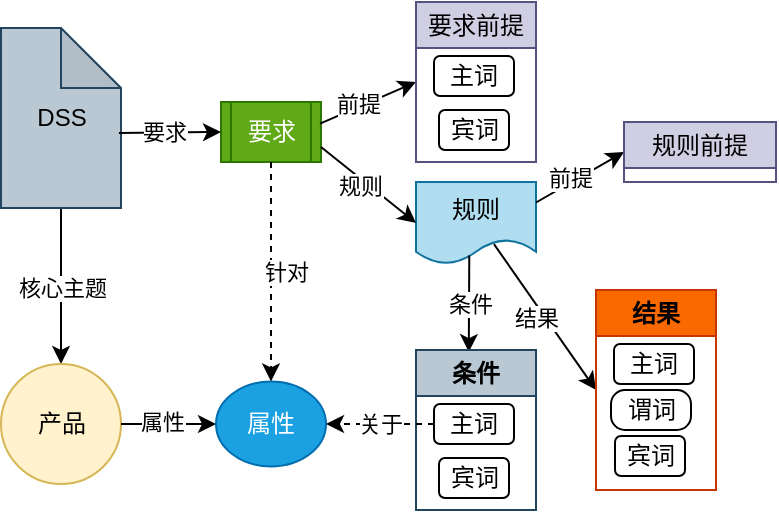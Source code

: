 <mxfile version="22.1.7" type="github">
  <diagram name="第 1 页" id="mmYeaYz6IpLw3gN7_6xA">
    <mxGraphModel dx="607" dy="314" grid="1" gridSize="10" guides="1" tooltips="1" connect="1" arrows="1" fold="1" page="1" pageScale="1" pageWidth="827" pageHeight="1169" math="0" shadow="0">
      <root>
        <mxCell id="0" />
        <mxCell id="1" parent="0" />
        <mxCell id="FaK1V-1xx2kYKJdkDcPP-4" style="rounded=0;orthogonalLoop=1;jettySize=auto;html=1;" edge="1" parent="1" source="FaK1V-1xx2kYKJdkDcPP-6" target="FaK1V-1xx2kYKJdkDcPP-2">
          <mxGeometry relative="1" as="geometry">
            <mxPoint x="130" y="135" as="sourcePoint" />
          </mxGeometry>
        </mxCell>
        <mxCell id="FaK1V-1xx2kYKJdkDcPP-5" value="核心主题" style="edgeLabel;html=1;align=center;verticalAlign=middle;resizable=0;points=[];" vertex="1" connectable="0" parent="FaK1V-1xx2kYKJdkDcPP-4">
          <mxGeometry x="0.015" relative="1" as="geometry">
            <mxPoint as="offset" />
          </mxGeometry>
        </mxCell>
        <object label="产品" 部件类型="整机(/部件/组件/零件/原材料)" 父级ID="None" 关重属性="关键件(/重要件/普通件)" 其他组成="子件(/功能/结构/接口/部位)" 产品名称="电吹风(家用型)" id="FaK1V-1xx2kYKJdkDcPP-2">
          <mxCell style="ellipse;whiteSpace=wrap;html=1;aspect=fixed;fillColor=#fff2cc;strokeColor=#d6b656;" vertex="1" parent="1">
            <mxGeometry x="72.5" y="241" width="60" height="60" as="geometry" />
          </mxCell>
        </object>
        <object label="DSS" 标准编号="DSS_PDT_001" 标准名称="电吹风(产品规范)" 发布机构="DSSU.org" 发布日期="2023-12-01" 版_本_号="Ver 1.1" id="FaK1V-1xx2kYKJdkDcPP-6">
          <mxCell style="shape=note;whiteSpace=wrap;html=1;backgroundOutline=1;darkOpacity=0.05;fillColor=#bac8d3;strokeColor=#23445d;" vertex="1" parent="1">
            <mxGeometry x="72.5" y="73" width="60" height="90" as="geometry" />
          </mxCell>
        </object>
        <mxCell id="FaK1V-1xx2kYKJdkDcPP-14" style="rounded=0;orthogonalLoop=1;jettySize=auto;html=1;exitX=1;exitY=0.5;exitDx=0;exitDy=0;entryX=0;entryY=0.5;entryDx=0;entryDy=0;" edge="1" parent="1" source="FaK1V-1xx2kYKJdkDcPP-2" target="FaK1V-1xx2kYKJdkDcPP-13">
          <mxGeometry relative="1" as="geometry">
            <mxPoint x="-77.4" y="375" as="targetPoint" />
          </mxGeometry>
        </mxCell>
        <mxCell id="FaK1V-1xx2kYKJdkDcPP-24" value="属性" style="edgeLabel;html=1;align=center;verticalAlign=middle;resizable=0;points=[];" vertex="1" connectable="0" parent="FaK1V-1xx2kYKJdkDcPP-14">
          <mxGeometry x="0.004" y="1" relative="1" as="geometry">
            <mxPoint x="-4" as="offset" />
          </mxGeometry>
        </mxCell>
        <object label="属性" 属性名称="手柄工作温度" 计量单位="℃" 试验方法="GB xxxx-xxxx" 属性类型="定量属性" 试验设备="红外温度传感器" id="FaK1V-1xx2kYKJdkDcPP-13">
          <mxCell style="ellipse;whiteSpace=wrap;html=1;fillColor=#1ba1e2;fontColor=#ffffff;strokeColor=#006EAF;" vertex="1" parent="1">
            <mxGeometry x="180" y="249.75" width="55" height="42.5" as="geometry" />
          </mxCell>
        </object>
        <object label="要求" 要求名称="手柄工作温度" 要求类型="强制要求(或推荐要求)" id="FaK1V-1xx2kYKJdkDcPP-16">
          <mxCell style="shape=process;whiteSpace=wrap;html=1;backgroundOutline=1;fillColor=#60a917;fontColor=#ffffff;strokeColor=#2D7600;" vertex="1" parent="1">
            <mxGeometry x="182.5" y="110" width="50" height="30" as="geometry" />
          </mxCell>
        </object>
        <mxCell id="FaK1V-1xx2kYKJdkDcPP-17" style="rounded=0;orthogonalLoop=1;jettySize=auto;html=1;entryX=0;entryY=0.5;entryDx=0;entryDy=0;exitX=0.983;exitY=0.583;exitDx=0;exitDy=0;exitPerimeter=0;" edge="1" parent="1" source="FaK1V-1xx2kYKJdkDcPP-6" target="FaK1V-1xx2kYKJdkDcPP-16">
          <mxGeometry relative="1" as="geometry">
            <mxPoint x="140" y="145" as="sourcePoint" />
            <mxPoint x="250" y="145" as="targetPoint" />
          </mxGeometry>
        </mxCell>
        <mxCell id="FaK1V-1xx2kYKJdkDcPP-18" value="要求" style="edgeLabel;html=1;align=center;verticalAlign=middle;resizable=0;points=[];" vertex="1" connectable="0" parent="FaK1V-1xx2kYKJdkDcPP-17">
          <mxGeometry x="0.015" relative="1" as="geometry">
            <mxPoint x="-4" as="offset" />
          </mxGeometry>
        </mxCell>
        <mxCell id="FaK1V-1xx2kYKJdkDcPP-25" style="rounded=0;orthogonalLoop=1;jettySize=auto;html=1;exitX=0.99;exitY=0.36;exitDx=0;exitDy=0;entryX=0;entryY=0.5;entryDx=0;entryDy=0;exitPerimeter=0;" edge="1" parent="1" source="FaK1V-1xx2kYKJdkDcPP-16" target="FaK1V-1xx2kYKJdkDcPP-87">
          <mxGeometry relative="1" as="geometry">
            <mxPoint x="260" y="80" as="targetPoint" />
            <mxPoint x="220" y="130" as="sourcePoint" />
          </mxGeometry>
        </mxCell>
        <mxCell id="FaK1V-1xx2kYKJdkDcPP-26" value="前提" style="edgeLabel;html=1;align=center;verticalAlign=middle;resizable=0;points=[];" vertex="1" connectable="0" parent="FaK1V-1xx2kYKJdkDcPP-25">
          <mxGeometry x="0.004" y="1" relative="1" as="geometry">
            <mxPoint x="-5" y="1" as="offset" />
          </mxGeometry>
        </mxCell>
        <object label="规则" 规则名称="手柄工作温度验证规则" 规则类型="要求验证" id="FaK1V-1xx2kYKJdkDcPP-32">
          <mxCell style="shape=document;whiteSpace=wrap;html=1;boundedLbl=1;fillColor=#b1ddf0;strokeColor=#10739e;" vertex="1" parent="1">
            <mxGeometry x="280" y="150" width="60" height="41" as="geometry" />
          </mxCell>
        </object>
        <mxCell id="FaK1V-1xx2kYKJdkDcPP-33" style="rounded=0;orthogonalLoop=1;jettySize=auto;html=1;exitX=1;exitY=0.75;exitDx=0;exitDy=0;entryX=0;entryY=0.5;entryDx=0;entryDy=0;" edge="1" parent="1" source="FaK1V-1xx2kYKJdkDcPP-16" target="FaK1V-1xx2kYKJdkDcPP-32">
          <mxGeometry relative="1" as="geometry">
            <mxPoint x="81.79" y="178.4" as="sourcePoint" />
            <mxPoint x="81.79" y="258.4" as="targetPoint" />
          </mxGeometry>
        </mxCell>
        <mxCell id="FaK1V-1xx2kYKJdkDcPP-34" value="规则" style="edgeLabel;html=1;align=center;verticalAlign=middle;resizable=0;points=[];" vertex="1" connectable="0" parent="FaK1V-1xx2kYKJdkDcPP-33">
          <mxGeometry x="0.015" relative="1" as="geometry">
            <mxPoint x="-5" as="offset" />
          </mxGeometry>
        </mxCell>
        <mxCell id="FaK1V-1xx2kYKJdkDcPP-36" style="rounded=0;orthogonalLoop=1;jettySize=auto;html=1;exitX=0.444;exitY=0.895;exitDx=0;exitDy=0;exitPerimeter=0;entryX=0.44;entryY=0.013;entryDx=0;entryDy=0;entryPerimeter=0;" edge="1" parent="1" source="FaK1V-1xx2kYKJdkDcPP-32" target="FaK1V-1xx2kYKJdkDcPP-71">
          <mxGeometry relative="1" as="geometry">
            <mxPoint x="240" y="271" as="sourcePoint" />
            <mxPoint x="306" y="230" as="targetPoint" />
          </mxGeometry>
        </mxCell>
        <mxCell id="FaK1V-1xx2kYKJdkDcPP-37" value="条件" style="edgeLabel;html=1;align=center;verticalAlign=middle;resizable=0;points=[];" vertex="1" connectable="0" parent="FaK1V-1xx2kYKJdkDcPP-36">
          <mxGeometry x="0.015" relative="1" as="geometry">
            <mxPoint as="offset" />
          </mxGeometry>
        </mxCell>
        <mxCell id="FaK1V-1xx2kYKJdkDcPP-40" style="rounded=0;orthogonalLoop=1;jettySize=auto;html=1;exitX=0.65;exitY=0.758;exitDx=0;exitDy=0;exitPerimeter=0;entryX=0;entryY=0.5;entryDx=0;entryDy=0;" edge="1" parent="1" source="FaK1V-1xx2kYKJdkDcPP-32" target="FaK1V-1xx2kYKJdkDcPP-56">
          <mxGeometry relative="1" as="geometry">
            <mxPoint x="200" y="311" as="sourcePoint" />
            <mxPoint x="400" y="260" as="targetPoint" />
          </mxGeometry>
        </mxCell>
        <mxCell id="FaK1V-1xx2kYKJdkDcPP-41" value="结果" style="edgeLabel;html=1;align=center;verticalAlign=middle;resizable=0;points=[];" vertex="1" connectable="0" parent="FaK1V-1xx2kYKJdkDcPP-40">
          <mxGeometry x="0.015" relative="1" as="geometry">
            <mxPoint x="-5" as="offset" />
          </mxGeometry>
        </mxCell>
        <mxCell id="FaK1V-1xx2kYKJdkDcPP-52" style="rounded=0;orthogonalLoop=1;jettySize=auto;html=1;exitX=1;exitY=0.25;exitDx=0;exitDy=0;entryX=0;entryY=0.5;entryDx=0;entryDy=0;" edge="1" parent="1" source="FaK1V-1xx2kYKJdkDcPP-32" target="FaK1V-1xx2kYKJdkDcPP-84">
          <mxGeometry relative="1" as="geometry">
            <mxPoint x="254" y="305" as="sourcePoint" />
            <mxPoint x="303.79" y="251" as="targetPoint" />
          </mxGeometry>
        </mxCell>
        <mxCell id="FaK1V-1xx2kYKJdkDcPP-53" value="前提" style="edgeLabel;html=1;align=center;verticalAlign=middle;resizable=0;points=[];" vertex="1" connectable="0" parent="FaK1V-1xx2kYKJdkDcPP-52">
          <mxGeometry x="0.015" relative="1" as="geometry">
            <mxPoint x="-5" as="offset" />
          </mxGeometry>
        </mxCell>
        <mxCell id="FaK1V-1xx2kYKJdkDcPP-71" value="条件" style="swimlane;whiteSpace=wrap;html=1;startSize=23;fillColor=#bac8d3;strokeColor=#23445d;" vertex="1" parent="1">
          <mxGeometry x="280" y="234" width="60" height="80" as="geometry">
            <mxRectangle x="280" y="234" width="60" height="30" as="alternateBounds" />
          </mxGeometry>
        </mxCell>
        <object label="主词" 主词内容="手柄工作温度" id="FaK1V-1xx2kYKJdkDcPP-72">
          <mxCell style="rounded=1;whiteSpace=wrap;html=1;" vertex="1" parent="FaK1V-1xx2kYKJdkDcPP-71">
            <mxGeometry x="9" y="27" width="40" height="20" as="geometry" />
          </mxCell>
        </object>
        <object label="宾词" 类型="公差类" 允值范围="8.5 ± 0.1 " id="FaK1V-1xx2kYKJdkDcPP-73">
          <mxCell style="rounded=1;whiteSpace=wrap;html=1;" vertex="1" parent="FaK1V-1xx2kYKJdkDcPP-71">
            <mxGeometry x="11.5" y="54" width="35" height="20" as="geometry" />
          </mxCell>
        </object>
        <object label="&lt;span style=&quot;font-weight: normal;&quot;&gt;规则前提&lt;/span&gt;" 电吹风类型="家用型" id="FaK1V-1xx2kYKJdkDcPP-84">
          <mxCell style="swimlane;whiteSpace=wrap;html=1;startSize=23;fillColor=#d0cee2;strokeColor=#56517e;" vertex="1" collapsed="1" parent="1">
            <mxGeometry x="384" y="120" width="76" height="30" as="geometry">
              <mxRectangle x="384" y="120" width="60" height="80" as="alternateBounds" />
            </mxGeometry>
          </mxCell>
        </object>
        <object label="主词" 主词内容="电吹风类型" id="FaK1V-1xx2kYKJdkDcPP-85">
          <mxCell style="rounded=1;whiteSpace=wrap;html=1;" vertex="1" parent="FaK1V-1xx2kYKJdkDcPP-84">
            <mxGeometry x="9" y="27" width="40" height="20" as="geometry" />
          </mxCell>
        </object>
        <object label="宾词" 宾词内容="家用型" id="FaK1V-1xx2kYKJdkDcPP-86">
          <mxCell style="rounded=1;whiteSpace=wrap;html=1;" vertex="1" parent="FaK1V-1xx2kYKJdkDcPP-84">
            <mxGeometry x="11.5" y="54" width="35" height="20" as="geometry" />
          </mxCell>
        </object>
        <mxCell id="FaK1V-1xx2kYKJdkDcPP-87" value="&lt;span style=&quot;font-weight: normal;&quot;&gt;要求前提&lt;/span&gt;" style="swimlane;whiteSpace=wrap;html=1;startSize=23;fillColor=#d0cee2;strokeColor=#56517e;" vertex="1" parent="1">
          <mxGeometry x="280" y="60" width="60" height="80" as="geometry">
            <mxRectangle x="280" y="60" width="80" height="30" as="alternateBounds" />
          </mxGeometry>
        </mxCell>
        <object label="主词" 主词内容="工作电压" id="FaK1V-1xx2kYKJdkDcPP-88">
          <mxCell style="rounded=1;whiteSpace=wrap;html=1;" vertex="1" parent="FaK1V-1xx2kYKJdkDcPP-87">
            <mxGeometry x="9" y="27" width="40" height="20" as="geometry" />
          </mxCell>
        </object>
        <object label="宾词" 宾词内容="220(v)" id="FaK1V-1xx2kYKJdkDcPP-89">
          <mxCell style="rounded=1;whiteSpace=wrap;html=1;" vertex="1" parent="FaK1V-1xx2kYKJdkDcPP-87">
            <mxGeometry x="11.5" y="54" width="35" height="20" as="geometry" />
          </mxCell>
        </object>
        <mxCell id="FaK1V-1xx2kYKJdkDcPP-94" style="rounded=0;orthogonalLoop=1;jettySize=auto;html=1;entryX=1;entryY=0.5;entryDx=0;entryDy=0;exitX=0;exitY=0.5;exitDx=0;exitDy=0;dashed=1;" edge="1" parent="1" source="FaK1V-1xx2kYKJdkDcPP-72" target="FaK1V-1xx2kYKJdkDcPP-13">
          <mxGeometry relative="1" as="geometry">
            <mxPoint x="138" y="65" as="sourcePoint" />
            <mxPoint x="135.5" y="293.5" as="targetPoint" />
          </mxGeometry>
        </mxCell>
        <mxCell id="FaK1V-1xx2kYKJdkDcPP-95" value="关于" style="edgeLabel;html=1;align=center;verticalAlign=middle;resizable=0;points=[];" vertex="1" connectable="0" parent="FaK1V-1xx2kYKJdkDcPP-94">
          <mxGeometry x="0.015" relative="1" as="geometry">
            <mxPoint as="offset" />
          </mxGeometry>
        </mxCell>
        <mxCell id="FaK1V-1xx2kYKJdkDcPP-102" style="rounded=0;orthogonalLoop=1;jettySize=auto;html=1;exitX=0.5;exitY=1;exitDx=0;exitDy=0;dashed=1;" edge="1" parent="1" source="FaK1V-1xx2kYKJdkDcPP-16" target="FaK1V-1xx2kYKJdkDcPP-13">
          <mxGeometry relative="1" as="geometry">
            <mxPoint x="225.08" y="126" as="sourcePoint" />
            <mxPoint x="132.505" y="301.615" as="targetPoint" />
          </mxGeometry>
        </mxCell>
        <mxCell id="FaK1V-1xx2kYKJdkDcPP-103" value="针对" style="edgeLabel;html=1;align=center;verticalAlign=middle;resizable=0;points=[];" vertex="1" connectable="0" parent="FaK1V-1xx2kYKJdkDcPP-102">
          <mxGeometry x="0.015" relative="1" as="geometry">
            <mxPoint x="7" y="-1" as="offset" />
          </mxGeometry>
        </mxCell>
        <mxCell id="FaK1V-1xx2kYKJdkDcPP-56" value="结果" style="swimlane;whiteSpace=wrap;html=1;fillColor=#fa6800;fontColor=#000000;strokeColor=#C73500;" vertex="1" parent="1">
          <mxGeometry x="370" y="204" width="60" height="100" as="geometry">
            <mxRectangle x="370" y="204" width="60" height="30" as="alternateBounds" />
          </mxGeometry>
        </mxCell>
        <object label="主词" 主词名称="手柄工作温度符合性" 表示类型="逻辑值（True/False）" id="FaK1V-1xx2kYKJdkDcPP-57">
          <mxCell style="rounded=1;whiteSpace=wrap;html=1;" vertex="1" parent="FaK1V-1xx2kYKJdkDcPP-56">
            <mxGeometry x="9" y="27" width="40" height="20" as="geometry" />
          </mxCell>
        </object>
        <object label="宾词" 结果取值="True/False" id="FaK1V-1xx2kYKJdkDcPP-58">
          <mxCell style="rounded=1;whiteSpace=wrap;html=1;" vertex="1" parent="FaK1V-1xx2kYKJdkDcPP-56">
            <mxGeometry x="9.5" y="73" width="35" height="20" as="geometry" />
          </mxCell>
        </object>
        <object label="谓词" 谓词内容="computedValue" id="FaK1V-1xx2kYKJdkDcPP-59">
          <mxCell style="rounded=1;whiteSpace=wrap;html=1;arcSize=35;" vertex="1" parent="FaK1V-1xx2kYKJdkDcPP-56">
            <mxGeometry x="7.5" y="50" width="40" height="20" as="geometry" />
          </mxCell>
        </object>
      </root>
    </mxGraphModel>
  </diagram>
</mxfile>
